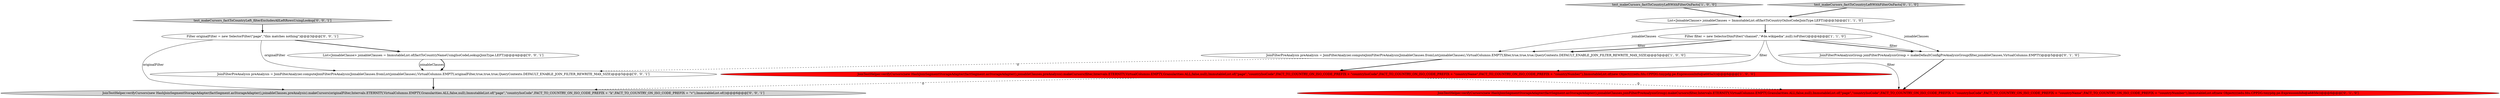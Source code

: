 digraph {
12 [style = filled, label = "Filter originalFilter = new SelectorFilter(\"page\",\"this matches nothing\")@@@3@@@['0', '0', '1']", fillcolor = white, shape = ellipse image = "AAA0AAABBB3BBB"];
3 [style = filled, label = "List<JoinableClause> joinableClauses = ImmutableList.of(factToCountryOnIsoCode(JoinType.LEFT))@@@3@@@['1', '1', '0']", fillcolor = white, shape = ellipse image = "AAA0AAABBB1BBB"];
4 [style = filled, label = "Filter filter = new SelectorDimFilter(\"channel\",\"#de.wikipedia\",null).toFilter()@@@4@@@['1', '1', '0']", fillcolor = white, shape = ellipse image = "AAA0AAABBB1BBB"];
2 [style = filled, label = "test_makeCursors_factToCountryLeftWithFilterOnFacts['1', '0', '0']", fillcolor = lightgray, shape = diamond image = "AAA0AAABBB1BBB"];
9 [style = filled, label = "JoinFilterPreAnalysis preAnalysis = JoinFilterAnalyzer.computeJoinFilterPreAnalysis(JoinableClauses.fromList(joinableClauses),VirtualColumns.EMPTY,originalFilter,true,true,true,QueryContexts.DEFAULT_ENABLE_JOIN_FILTER_REWRITE_MAX_SIZE)@@@5@@@['0', '0', '1']", fillcolor = white, shape = ellipse image = "AAA0AAABBB3BBB"];
11 [style = filled, label = "List<JoinableClause> joinableClauses = ImmutableList.of(factToCountryNameUsingIsoCodeLookup(JoinType.LEFT))@@@4@@@['0', '0', '1']", fillcolor = white, shape = ellipse image = "AAA0AAABBB3BBB"];
0 [style = filled, label = "JoinTestHelper.verifyCursors(new HashJoinSegmentStorageAdapter(factSegment.asStorageAdapter(),joinableClauses,preAnalysis).makeCursors(filter,Intervals.ETERNITY,VirtualColumns.EMPTY,Granularities.ALL,false,null),ImmutableList.of(\"page\",\"countryIsoCode\",FACT_TO_COUNTRY_ON_ISO_CODE_PREFIX + \"countryIsoCode\",FACT_TO_COUNTRY_ON_ISO_CODE_PREFIX + \"countryName\",FACT_TO_COUNTRY_ON_ISO_CODE_PREFIX + \"countryNumber\"),ImmutableList.of(new Object((((edu.fdu.CPPDG.tinypdg.pe.ExpressionInfo@a685a3))@@@6@@@['1', '0', '0']", fillcolor = red, shape = ellipse image = "AAA1AAABBB1BBB"];
8 [style = filled, label = "test_makeCursors_factToCountryLeft_filterExcludesAllLeftRowsUsingLookup['0', '0', '1']", fillcolor = lightgray, shape = diamond image = "AAA0AAABBB3BBB"];
10 [style = filled, label = "JoinTestHelper.verifyCursors(new HashJoinSegmentStorageAdapter(factSegment.asStorageAdapter(),joinableClauses,preAnalysis).makeCursors(originalFilter,Intervals.ETERNITY,VirtualColumns.EMPTY,Granularities.ALL,false,null),ImmutableList.of(\"page\",\"countryIsoCode\",FACT_TO_COUNTRY_ON_ISO_CODE_PREFIX + \"k\",FACT_TO_COUNTRY_ON_ISO_CODE_PREFIX + \"v\"),ImmutableList.of())@@@6@@@['0', '0', '1']", fillcolor = lightgray, shape = ellipse image = "AAA0AAABBB3BBB"];
7 [style = filled, label = "JoinTestHelper.verifyCursors(new HashJoinSegmentStorageAdapter(factSegment.asStorageAdapter(),joinableClauses,joinFilterPreAnalysisGroup).makeCursors(filter,Intervals.ETERNITY,VirtualColumns.EMPTY,Granularities.ALL,false,null),ImmutableList.of(\"page\",\"countryIsoCode\",FACT_TO_COUNTRY_ON_ISO_CODE_PREFIX + \"countryIsoCode\",FACT_TO_COUNTRY_ON_ISO_CODE_PREFIX + \"countryName\",FACT_TO_COUNTRY_ON_ISO_CODE_PREFIX + \"countryNumber\"),ImmutableList.of(new Object((((edu.fdu.CPPDG.tinypdg.pe.ExpressionInfo@a685fe))@@@6@@@['0', '1', '0']", fillcolor = red, shape = ellipse image = "AAA1AAABBB2BBB"];
1 [style = filled, label = "JoinFilterPreAnalysis preAnalysis = JoinFilterAnalyzer.computeJoinFilterPreAnalysis(JoinableClauses.fromList(joinableClauses),VirtualColumns.EMPTY,filter,true,true,true,QueryContexts.DEFAULT_ENABLE_JOIN_FILTER_REWRITE_MAX_SIZE)@@@5@@@['1', '0', '0']", fillcolor = white, shape = ellipse image = "AAA0AAABBB1BBB"];
6 [style = filled, label = "JoinFilterPreAnalysisGroup joinFilterPreAnalysisGroup = makeDefaultConfigPreAnalysisGroup(filter,joinableClauses,VirtualColumns.EMPTY)@@@5@@@['0', '1', '0']", fillcolor = white, shape = ellipse image = "AAA0AAABBB2BBB"];
5 [style = filled, label = "test_makeCursors_factToCountryLeftWithFilterOnFacts['0', '1', '0']", fillcolor = lightgray, shape = diamond image = "AAA0AAABBB2BBB"];
5->3 [style = bold, label=""];
3->1 [style = solid, label="joinableClauses"];
4->7 [style = solid, label="filter"];
4->6 [style = bold, label=""];
2->3 [style = bold, label=""];
11->9 [style = solid, label="joinableClauses"];
12->11 [style = bold, label=""];
4->6 [style = solid, label="filter"];
1->9 [style = dashed, label="0"];
1->0 [style = bold, label=""];
9->10 [style = bold, label=""];
11->9 [style = bold, label=""];
3->4 [style = bold, label=""];
0->10 [style = dashed, label="0"];
3->6 [style = solid, label="joinableClauses"];
4->1 [style = solid, label="filter"];
12->10 [style = solid, label="originalFilter"];
12->9 [style = solid, label="originalFilter"];
4->1 [style = bold, label=""];
6->7 [style = bold, label=""];
0->7 [style = dashed, label="0"];
8->12 [style = bold, label=""];
4->0 [style = solid, label="filter"];
}
